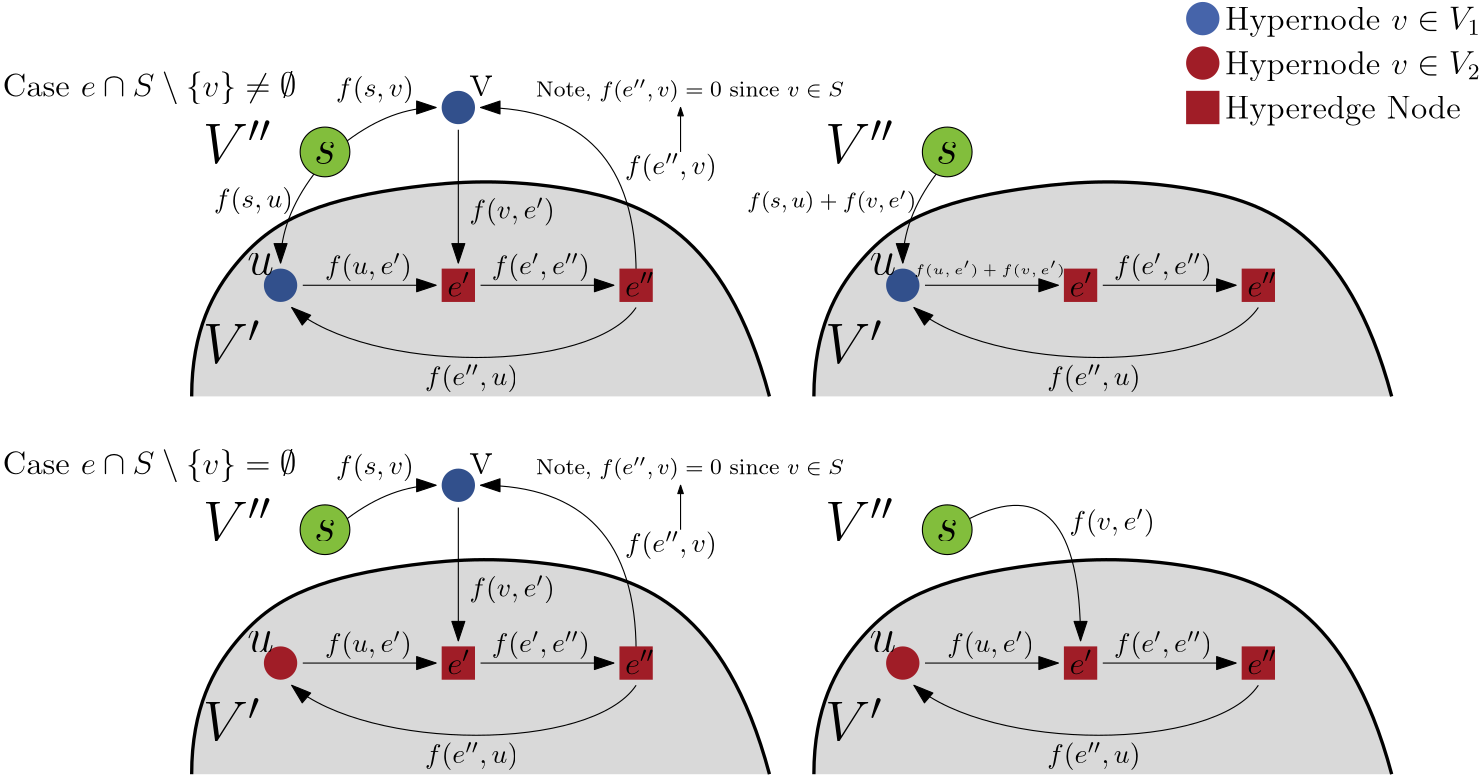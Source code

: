 <?xml version="1.0"?>
<!DOCTYPE ipe SYSTEM "ipe.dtd">
<ipe version="70107" creator="Ipe 7.1.10">
<info created="D:20171018175348" modified="D:20171019120037"/>
<ipestyle name="basic">
<symbol name="arrow/arc(spx)">
<path stroke="sym-stroke" fill="sym-stroke" pen="sym-pen">
0 0 m
-1 0.333 l
-1 -0.333 l
h
</path>
</symbol>
<symbol name="arrow/farc(spx)">
<path stroke="sym-stroke" fill="white" pen="sym-pen">
0 0 m
-1 0.333 l
-1 -0.333 l
h
</path>
</symbol>
<symbol name="arrow/ptarc(spx)">
<path stroke="sym-stroke" fill="sym-stroke" pen="sym-pen">
0 0 m
-1 0.333 l
-0.8 0 l
-1 -0.333 l
h
</path>
</symbol>
<symbol name="arrow/fptarc(spx)">
<path stroke="sym-stroke" fill="white" pen="sym-pen">
0 0 m
-1 0.333 l
-0.8 0 l
-1 -0.333 l
h
</path>
</symbol>
<symbol name="mark/circle(sx)" transformations="translations">
<path fill="sym-stroke">
0.6 0 0 0.6 0 0 e
0.4 0 0 0.4 0 0 e
</path>
</symbol>
<symbol name="mark/disk(sx)" transformations="translations">
<path fill="sym-stroke">
0.6 0 0 0.6 0 0 e
</path>
</symbol>
<symbol name="mark/fdisk(sfx)" transformations="translations">
<group>
<path fill="sym-fill">
0.5 0 0 0.5 0 0 e
</path>
<path fill="sym-stroke" fillrule="eofill">
0.6 0 0 0.6 0 0 e
0.4 0 0 0.4 0 0 e
</path>
</group>
</symbol>
<symbol name="mark/box(sx)" transformations="translations">
<path fill="sym-stroke" fillrule="eofill">
-0.6 -0.6 m
0.6 -0.6 l
0.6 0.6 l
-0.6 0.6 l
h
-0.4 -0.4 m
0.4 -0.4 l
0.4 0.4 l
-0.4 0.4 l
h
</path>
</symbol>
<symbol name="mark/square(sx)" transformations="translations">
<path fill="sym-stroke">
-0.6 -0.6 m
0.6 -0.6 l
0.6 0.6 l
-0.6 0.6 l
h
</path>
</symbol>
<symbol name="mark/fsquare(sfx)" transformations="translations">
<group>
<path fill="sym-fill">
-0.5 -0.5 m
0.5 -0.5 l
0.5 0.5 l
-0.5 0.5 l
h
</path>
<path fill="sym-stroke" fillrule="eofill">
-0.6 -0.6 m
0.6 -0.6 l
0.6 0.6 l
-0.6 0.6 l
h
-0.4 -0.4 m
0.4 -0.4 l
0.4 0.4 l
-0.4 0.4 l
h
</path>
</group>
</symbol>
<symbol name="mark/cross(sx)" transformations="translations">
<group>
<path fill="sym-stroke">
-0.43 -0.57 m
0.57 0.43 l
0.43 0.57 l
-0.57 -0.43 l
h
</path>
<path fill="sym-stroke">
-0.43 0.57 m
0.57 -0.43 l
0.43 -0.57 l
-0.57 0.43 l
h
</path>
</group>
</symbol>
<symbol name="arrow/fnormal(spx)">
<path stroke="sym-stroke" fill="white" pen="sym-pen">
0 0 m
-1 0.333 l
-1 -0.333 l
h
</path>
</symbol>
<symbol name="arrow/pointed(spx)">
<path stroke="sym-stroke" fill="sym-stroke" pen="sym-pen">
0 0 m
-1 0.333 l
-0.8 0 l
-1 -0.333 l
h
</path>
</symbol>
<symbol name="arrow/fpointed(spx)">
<path stroke="sym-stroke" fill="white" pen="sym-pen">
0 0 m
-1 0.333 l
-0.8 0 l
-1 -0.333 l
h
</path>
</symbol>
<symbol name="arrow/linear(spx)">
<path stroke="sym-stroke" pen="sym-pen">
-1 0.333 m
0 0 l
-1 -0.333 l
</path>
</symbol>
<symbol name="arrow/fdouble(spx)">
<path stroke="sym-stroke" fill="white" pen="sym-pen">
0 0 m
-1 0.333 l
-1 -0.333 l
h
-1 0 m
-2 0.333 l
-2 -0.333 l
h
</path>
</symbol>
<symbol name="arrow/double(spx)">
<path stroke="sym-stroke" fill="sym-stroke" pen="sym-pen">
0 0 m
-1 0.333 l
-1 -0.333 l
h
-1 0 m
-2 0.333 l
-2 -0.333 l
h
</path>
</symbol>
<pen name="heavier" value="0.8"/>
<pen name="fat" value="1.2"/>
<pen name="ultrafat" value="2"/>
<symbolsize name="large" value="5"/>
<symbolsize name="small" value="2"/>
<symbolsize name="tiny" value="1.1"/>
<arrowsize name="large" value="10"/>
<arrowsize name="small" value="5"/>
<arrowsize name="tiny" value="3"/>
<color name="red" value="1 0 0"/>
<color name="green" value="0 1 0"/>
<color name="blue" value="0 0 1"/>
<color name="yellow" value="1 1 0"/>
<color name="orange" value="1 0.647 0"/>
<color name="gold" value="1 0.843 0"/>
<color name="purple" value="0.627 0.125 0.941"/>
<color name="gray" value="0.745"/>
<color name="brown" value="0.647 0.165 0.165"/>
<color name="navy" value="0 0 0.502"/>
<color name="pink" value="1 0.753 0.796"/>
<color name="seagreen" value="0.18 0.545 0.341"/>
<color name="turquoise" value="0.251 0.878 0.816"/>
<color name="violet" value="0.933 0.51 0.933"/>
<color name="darkblue" value="0 0 0.545"/>
<color name="darkcyan" value="0 0.545 0.545"/>
<color name="darkgray" value="0.663"/>
<color name="darkgreen" value="0 0.392 0"/>
<color name="darkmagenta" value="0.545 0 0.545"/>
<color name="darkorange" value="1 0.549 0"/>
<color name="darkred" value="0.545 0 0"/>
<color name="lightblue" value="0.678 0.847 0.902"/>
<color name="lightcyan" value="0.878 1 1"/>
<color name="lightgray" value="0.827"/>
<color name="lightgreen" value="0.565 0.933 0.565"/>
<color name="lightyellow" value="1 1 0.878"/>
<dashstyle name="dashed" value="[4] 0"/>
<dashstyle name="dotted" value="[1 3] 0"/>
<dashstyle name="dash dotted" value="[4 2 1 2] 0"/>
<dashstyle name="dash dot dotted" value="[4 2 1 2 1 2] 0"/>
<textsize name="large" value="\large"/>
<textsize name="Large" value="\Large"/>
<textsize name="LARGE" value="\LARGE"/>
<textsize name="huge" value="\huge"/>
<textsize name="Huge" value="\Huge"/>
<textsize name="small" value="\small"/>
<textsize name="footnote" value="\footnotesize"/>
<textsize name="tiny" value="\tiny"/>
<textstyle name="center" begin="\begin{center}" end="\end{center}"/>
<textstyle name="itemize" begin="\begin{itemize}" end="\end{itemize}"/>
<textstyle name="item" begin="\begin{itemize}\item{}" end="\end{itemize}"/>
<gridsize name="4 pts" value="4"/>
<gridsize name="8 pts (~3 mm)" value="8"/>
<gridsize name="16 pts (~6 mm)" value="16"/>
<gridsize name="32 pts (~12 mm)" value="32"/>
<gridsize name="10 pts (~3.5 mm)" value="10"/>
<gridsize name="20 pts (~7 mm)" value="20"/>
<gridsize name="14 pts (~5 mm)" value="14"/>
<gridsize name="28 pts (~10 mm)" value="28"/>
<gridsize name="56 pts (~20 mm)" value="56"/>
<anglesize name="90 deg" value="90"/>
<anglesize name="60 deg" value="60"/>
<anglesize name="45 deg" value="45"/>
<anglesize name="30 deg" value="30"/>
<anglesize name="22.5 deg" value="22.5"/>
<opacity name="10%" value="0.1"/>
<opacity name="30%" value="0.3"/>
<opacity name="50%" value="0.5"/>
<opacity name="75%" value="0.75"/>
<tiling name="falling" angle="-60" step="4" width="1"/>
<tiling name="rising" angle="30" step="4" width="1"/>
</ipestyle>
<ipestyle name="transparency">
<opacity name="10%" value="0.1"/>
<opacity name="50%" value="0.5"/>
<opacity name="75%" value="0.75"/>
<opacity name="25%" value="0.25"/>
</ipestyle>
<ipestyle name="bigpaper">
<layout paper="10000 6000" origin="0 0" frame="10000 6000"/>
<titlestyle pos="10 10" size="LARGE" color="title"  valign="baseline"/>
</ipestyle>
<ipestyle name="kitcolors">
<color name="KITwhite" value="1"/>
<color name="KITblack" value="0"/>
<color name="KITblack70" value="0.3"/>
<color name="KITblack50" value="0.5"/>
<color name="KITblack30" value="0.7"/>
<color name="KITblack15" value="0.85"/>
<color name="KITgreen" value="0 0.588 0.509"/>
<color name="KITgreen70" value="0.3 0.711 0.656"/>
<color name="KITgreen50" value="0.5 0.794 0.754"/>
<color name="KITgreen30" value="0.7 0.876 0.852"/>
<color name="KITgreen15" value="0.85 0.938 0.926"/>
<color name="KITblue" value="0.274 0.392 0.666"/>
<color name="KITblue70" value="0.492 0.574 0.766"/>
<color name="KITblue50" value="0.637 0.696 0.833"/>
<color name="KITblue30" value="0.782 0.817 0.9"/>
<color name="KITblue15" value="0.891 0.908 0.95"/>
<color name="KITred" value="0.627 0.117 0.156"/>
<color name="KITred70" value="0.739 0.382 0.409"/>
<color name="KITred50" value="0.813 0.558 0.578"/>
<color name="KITred30" value="0.888 0.735 0.747"/>
<color name="KITred15" value="0.944 0.867 0.873"/>
<color name="KITpalegreen" value="0.509 0.745 0.235"/>
<color name="KITpalegreen70" value="0.656 0.821 0.464"/>
<color name="KITpalegreen50" value="0.754 0.872 0.617"/>
<color name="KITpalegreen30" value="0.852 0.923 0.77"/>
<color name="KITpalegreen15" value="0.926 0.961 0.885"/>
<color name="KITyellow" value="0.98 0.901 0.078"/>
<color name="KITyellow70" value="0.986 0.931 0.354"/>
<color name="KITyellow50" value="0.99 0.95 0.539"/>
<color name="KITyellow30" value="0.994 0.97 0.723"/>
<color name="KITyellow15" value="0.997 0.985 0.861"/>
<color name="KITorange" value="0.862 0.627 0.117"/>
<color name="KITorange70" value="0.903 0.739 0.382"/>
<color name="KITorange50" value="0.931 0.813 0.558"/>
<color name="KITorange30" value="0.958 0.888 0.735"/>
<color name="KITorange15" value="0.979 0.944 0.867"/>
<color name="KITbrown" value="0.627 0.509 0.196"/>
<color name="KITbrown70" value="0.739 0.656 0.437"/>
<color name="KITbrown50" value="0.813 0.754 0.598"/>
<color name="KITbrown30" value="0.888 0.852 0.758"/>
<color name="KITbrown15" value="0.944 0.926 0.879"/>
<color name="KITlilac" value="0.627 0 0.47"/>
<color name="KITlilac70" value="0.739 0.3 0.629"/>
<color name="KITlilac50" value="0.813 0.5 0.735"/>
<color name="KITlilac30" value="0.888 0.7 0.841"/>
<color name="KITlilac15" value="0.944 0.85 0.92"/>
<color name="KITcyanblue" value="0.313 0.666 0.901"/>
<color name="KITcyanblue70" value="0.519 0.766 0.931"/>
<color name="KITcyanblue50" value="0.656 0.833 0.95"/>
<color name="KITcyanblue30" value="0.794 0.9 0.97"/>
<color name="KITcyanblue15" value="0.897 0.95 0.985"/>
<color name="KITseablue" value="0.196 0.313 0.549"/>
<color name="KITseablue70" value="0.437 0.519 0.684"/>
<color name="KITseablue50" value="0.598 0.656 0.774"/>
<color name="KITseablue30" value="0.758 0.794 0.864"/>
<color name="KITseablue15" value="0.879 0.897 0.932"/>
</ipestyle>
<page>
<layer name="alpha"/>
<view layers="alpha" active="alpha"/>
<path layer="alpha" stroke="KITblack" fill="KITblack15" pen="fat">
544 728 m
544 752
560 780
584 796
620 804
676 808
736 788
752 728 c
</path>
<use name="mark/disk(sx)" pos="576 768" size="normal" stroke="black"/>
<use name="mark/disk(sx)" pos="576 768" size="10" stroke="KITseablue"/>
<use matrix="1 0 0 1 64 64" name="mark/disk(sx)" pos="576 768" size="10" stroke="KITseablue"/>
<use name="mark/square(sx)" pos="640 768" size="10" stroke="KITred"/>
<path stroke="KITblack" rarrow="normal/normal">
640 776 m
640 824 l
</path>
<path stroke="KITblack" rarrow="normal/normal">
648 832 m
704 832
704 772 c
</path>
<use matrix="1 0 0 1 64 0" name="mark/square(sx)" pos="640 768" size="10" stroke="KITred"/>
<path stroke="KITblack" rarrow="normal/normal">
632 768 m
584 768 l
</path>
<path stroke="KITblack" rarrow="normal/normal">
580 760 m
608 736
688 736
704 760 c
</path>
<text matrix="1 0 0 1 0 -8" transformations="translations" pos="644 844" stroke="KITblack" type="label" width="8.345" height="7.411" depth="0" valign="baseline" size="LARGE">$$v$$</text>
<text matrix="1 0 0 1 -80 -72" transformations="translations" pos="644 844" stroke="KITblack" type="label" width="9.594" height="7.412" depth="0" valign="baseline" size="LARGE">$u$</text>
<path stroke="KITblack" rarrow="normal/normal">
696 768 m
648 768 l
</path>
<path stroke="KITblack" fill="KITpalegreen">
8.94427 0 0 8.94427 592 816 e
</path>
<text matrix="1 0 0 1 -56 -32" transformations="translations" pos="644 844" stroke="KITblack" type="label" width="7.94" height="7.412" depth="0" valign="baseline" size="LARGE">$s$</text>
<path stroke="KITblack" rarrow="normal/normal">
576 776 m
576 792
588 808 c
</path>
<path stroke="KITblack" rarrow="normal/normal">
632 832 m
616 832
600 820 c
</path>
<text matrix="1 0 0 1 -8 -80" transformations="translations" pos="644 844" stroke="KITblack" type="label" width="8.221" height="8.766" depth="0" valign="baseline" size="large">$e&apos;$</text>
<text matrix="1 0 0 1 56 -80" transformations="translations" pos="644 844" stroke="KITblack" type="label" width="10.517" height="8.766" depth="0" valign="baseline" size="large">$e&apos;&apos;$</text>
<text matrix="1 0 0 1 -60 -52" transformations="translations" pos="608 792" stroke="KITblack" type="label" width="20.734" height="15.468" depth="0" valign="baseline" size="huge">$V&apos;$</text>
<text matrix="1 0 0 1 -60 20" transformations="translations" pos="608 792" stroke="KITblack" type="label" width="24.679" height="15.468" depth="0" valign="baseline" size="huge">$V&apos;&apos;$</text>
<text matrix="1 0 0 1 0 -4" transformations="translations" pos="644 796" stroke="KITblack" type="label" width="30.747" height="7.49" depth="2.49" valign="baseline">$f(v,e&apos;)$</text>
<text matrix="1 0 0 1 8 -24" transformations="translations" pos="644 796" stroke="KITblack" type="label" width="35.291" height="7.49" depth="2.49" valign="baseline">$f(e&apos;,e&apos;&apos;)$</text>
<text matrix="1 0 0 1 56 12" transformations="translations" pos="644 796" stroke="KITblack" type="label" width="33.044" height="7.49" depth="2.49" valign="baseline">$f(e&apos;&apos;,v)$</text>
<text matrix="1 0 0 1 -16 -64" transformations="translations" pos="644 796" stroke="KITblack" type="label" width="33.561" height="7.49" depth="2.49" valign="baseline">$f(e&apos;&apos;,u)$</text>
<text matrix="1 0 0 1 -52 -24" transformations="translations" pos="644 796" stroke="KITblack" type="label" width="31.264" height="7.49" depth="2.49" valign="baseline">$f(u,e&apos;)$</text>
<path stroke="KITblack" fill="KITblack15" pen="fat">
768 728 m
768 752
784 780
808 796
844 804
900 808
960 788
976 728 c
</path>
<use matrix="1 0 0 1 224 0" name="mark/disk(sx)" pos="576 768" size="normal" stroke="black"/>
<use matrix="1 0 0 1 224 0" name="mark/disk(sx)" pos="576 768" size="10" stroke="KITseablue"/>
<use matrix="1 0 0 1 288 0" name="mark/square(sx)" pos="640 768" size="10" stroke="KITred"/>
<path matrix="1 0 0 1 224 0" stroke="KITblack" rarrow="normal/normal">
632 768 m
584 768 l
</path>
<path matrix="1 0 0 1 224 0" stroke="KITblack" rarrow="normal/normal">
580 760 m
608 736
688 736
704 760 c
</path>
<text matrix="1 0 0 1 144 -72" transformations="translations" pos="644 844" stroke="KITblack" type="label" width="9.594" height="7.412" depth="0" valign="baseline" size="LARGE">$u$</text>
<path matrix="1 0 0 1 224 0" stroke="KITblack" rarrow="normal/normal">
696 768 m
648 768 l
</path>
<path matrix="1 0 0 1 224 0" stroke="KITblack" fill="KITpalegreen">
8.94427 0 0 8.94427 592 816 e
</path>
<text matrix="1 0 0 1 168 -32" transformations="translations" pos="644 844" stroke="KITblack" type="label" width="7.94" height="7.412" depth="0" valign="baseline" size="LARGE">$s$</text>
<path matrix="1 0 0 1 224 0" stroke="KITblack" rarrow="normal/normal">
576 776 m
576 792
588 808 c
</path>
<text matrix="1 0 0 1 280 -80" transformations="translations" pos="644 844" stroke="KITblack" type="label" width="10.517" height="8.766" depth="0" valign="baseline" size="large">$e&apos;&apos;$</text>
<text matrix="1 0 0 1 164 -52" transformations="translations" pos="608 792" stroke="KITblack" type="label" width="20.734" height="15.468" depth="0" valign="baseline" size="huge">$V&apos;$</text>
<text matrix="1 0 0 1 164 20" transformations="translations" pos="608 792" stroke="KITblack" type="label" width="24.679" height="15.468" depth="0" valign="baseline" size="huge">$V&apos;&apos;$</text>
<text matrix="1 0 0 1 232 -24" transformations="translations" pos="644 796" stroke="KITblack" type="label" width="35.291" height="7.49" depth="2.49" valign="baseline">$f(e&apos;,e&apos;&apos;)$</text>
<text matrix="1 0 0 1 208 -64" transformations="translations" pos="644 796" stroke="KITblack" type="label" width="33.561" height="7.49" depth="2.49" valign="baseline">$f(e&apos;&apos;,u)$</text>
<text matrix="1 0 0 1 160 -24" transformations="translations" pos="644 796" stroke="KITblack" type="label" width="54.299" height="4.783" depth="1.24" valign="baseline" size="tiny">$f(u,e&apos;) + f(v,e&apos;)$</text>
<text matrix="1 0 0 1 -72 -44" transformations="translations" pos="548 880" stroke="KITblack" type="label" width="105.692" height="8.965" depth="2.99" valign="baseline" size="large">Case $e \cap S \setminus \{v\} \neq \emptyset$</text>
<path matrix="1 0 0 1 0 -136" stroke="KITblack" fill="KITblack15" pen="fat">
544 728 m
544 752
560 780
584 796
620 804
676 808
736 788
752 728 c
</path>
<use matrix="1 0 0 1 0 -136" name="mark/disk(sx)" pos="576 768" size="normal" stroke="black"/>
<use matrix="1 0 0 1 0 -136" name="mark/disk(sx)" pos="576 768" size="10" stroke="KITred"/>
<use matrix="1 0 0 1 64 -72" name="mark/disk(sx)" pos="576 768" size="10" stroke="KITseablue"/>
<use matrix="1 0 0 1 0 -136" name="mark/square(sx)" pos="640 768" size="10" stroke="KITred"/>
<path matrix="1 0 0 1 0 -136" stroke="KITblack" rarrow="normal/normal">
640 776 m
640 824 l
</path>
<path matrix="1 0 0 1 0 -136" stroke="KITblack" rarrow="normal/normal">
648 832 m
704 832
704 772 c
</path>
<use matrix="1 0 0 1 64 -136" name="mark/square(sx)" pos="640 768" size="10" stroke="KITred"/>
<path matrix="1 0 0 1 0 -136" stroke="KITblack" rarrow="normal/normal">
632 768 m
584 768 l
</path>
<path matrix="1 0 0 1 0 -136" stroke="KITblack" rarrow="normal/normal">
580 760 m
608 736
688 736
704 760 c
</path>
<text matrix="1 0 0 1 0 -144" transformations="translations" pos="644 844" stroke="KITblack" type="label" width="8.345" height="7.411" depth="0" valign="baseline" size="LARGE">$$v$$</text>
<text matrix="1 0 0 1 -80 -208" transformations="translations" pos="644 844" stroke="KITblack" type="label" width="9.594" height="7.412" depth="0" valign="baseline" size="LARGE">$u$</text>
<path matrix="1 0 0 1 0 -136" stroke="KITblack" rarrow="normal/normal">
696 768 m
648 768 l
</path>
<path matrix="1 0 0 1 0 -136" stroke="KITblack" fill="KITpalegreen">
8.94427 0 0 8.94427 592 816 e
</path>
<text matrix="1 0 0 1 -56 -168" transformations="translations" pos="644 844" stroke="KITblack" type="label" width="7.94" height="7.412" depth="0" valign="baseline" size="LARGE">$s$</text>
<path matrix="1 0 0 1 0 -136" stroke="KITblack" rarrow="normal/normal">
632 832 m
616 832
600 820 c
</path>
<text matrix="1 0 0 1 -8 -216" transformations="translations" pos="644 844" stroke="KITblack" type="label" width="8.221" height="8.766" depth="0" valign="baseline" size="large">$e&apos;$</text>
<text matrix="1 0 0 1 56 -216" transformations="translations" pos="644 844" stroke="KITblack" type="label" width="10.517" height="8.766" depth="0" valign="baseline" size="large">$e&apos;&apos;$</text>
<text matrix="1 0 0 1 -60 -188" transformations="translations" pos="608 792" stroke="KITblack" type="label" width="20.734" height="15.468" depth="0" valign="baseline" size="huge">$V&apos;$</text>
<text matrix="1 0 0 1 -60 -116" transformations="translations" pos="608 792" stroke="KITblack" type="label" width="24.679" height="15.468" depth="0" valign="baseline" size="huge">$V&apos;&apos;$</text>
<text matrix="1 0 0 1 0 -140" transformations="translations" pos="644 796" stroke="KITblack" type="label" width="30.747" height="7.49" depth="2.49" valign="baseline">$f(v,e&apos;)$</text>
<text matrix="1 0 0 1 8 -160" transformations="translations" pos="644 796" stroke="KITblack" type="label" width="35.291" height="7.49" depth="2.49" valign="baseline">$f(e&apos;,e&apos;&apos;)$</text>
<text matrix="1 0 0 1 56 -124" transformations="translations" pos="644 796" stroke="KITblack" type="label" width="33.044" height="7.49" depth="2.49" valign="baseline">$f(e&apos;&apos;,v)$</text>
<text matrix="1 0 0 1 -16 -200" transformations="translations" pos="644 796" stroke="KITblack" type="label" width="33.561" height="7.49" depth="2.49" valign="baseline">$f(e&apos;&apos;,u)$</text>
<text matrix="1 0 0 1 -52 -160" transformations="translations" pos="644 796" stroke="KITblack" type="label" width="31.264" height="7.49" depth="2.49" valign="baseline">$f(u,e&apos;)$</text>
<path matrix="1 0 0 1 224 -136" stroke="KITblack" fill="KITblack15" pen="fat">
544 728 m
544 752
560 780
584 796
620 804
676 808
736 788
752 728 c
</path>
<use matrix="1 0 0 1 224 -136" name="mark/disk(sx)" pos="576 768" size="normal" stroke="black"/>
<use matrix="1 0 0 1 224 -136" name="mark/disk(sx)" pos="576 768" size="10" stroke="KITred"/>
<use matrix="1 0 0 1 224 -136" name="mark/square(sx)" pos="640 768" size="10" stroke="KITred"/>
<use matrix="1 0 0 1 288 -136" name="mark/square(sx)" pos="640 768" size="10" stroke="KITred"/>
<path matrix="1 0 0 1 224 -136" stroke="KITblack" rarrow="normal/normal">
632 768 m
584 768 l
</path>
<path matrix="1 0 0 1 224 -136" stroke="KITblack" rarrow="normal/normal">
580 760 m
608 736
688 736
704 760 c
</path>
<text matrix="1 0 0 1 144 -208" transformations="translations" pos="644 844" stroke="KITblack" type="label" width="9.594" height="7.412" depth="0" valign="baseline" size="LARGE">$u$</text>
<path matrix="1 0 0 1 224 -136" stroke="KITblack" rarrow="normal/normal">
696 768 m
648 768 l
</path>
<path matrix="1 0 0 1 224 -136" stroke="KITblack" fill="KITpalegreen">
8.94427 0 0 8.94427 592 816 e
</path>
<text matrix="1 0 0 1 168 -168" transformations="translations" pos="644 844" stroke="KITblack" type="label" width="7.94" height="7.412" depth="0" valign="baseline" size="LARGE">$s$</text>
<path stroke="KITblack" rarrow="normal/normal">
864 640 m
864 704
824 684 c
</path>
<text matrix="1 0 0 1 216 -216" transformations="translations" pos="644 844" stroke="KITblack" type="label" width="8.221" height="8.766" depth="0" valign="baseline" size="large">$e&apos;$</text>
<text matrix="1 0 0 1 280 -216" transformations="translations" pos="644 844" stroke="KITblack" type="label" width="10.517" height="8.766" depth="0" valign="baseline" size="large">$e&apos;&apos;$</text>
<text matrix="1 0 0 1 164 -188" transformations="translations" pos="608 792" stroke="KITblack" type="label" width="20.734" height="15.468" depth="0" valign="baseline" size="huge">$V&apos;$</text>
<text matrix="1 0 0 1 164 -116" transformations="translations" pos="608 792" stroke="KITblack" type="label" width="24.679" height="15.468" depth="0" valign="baseline" size="huge">$V&apos;&apos;$</text>
<text matrix="1 0 0 1 232 -160" transformations="translations" pos="644 796" stroke="KITblack" type="label" width="35.291" height="7.49" depth="2.49" valign="baseline">$f(e&apos;,e&apos;&apos;)$</text>
<text matrix="1 0 0 1 208 -200" transformations="translations" pos="644 796" stroke="KITblack" type="label" width="33.561" height="7.49" depth="2.49" valign="baseline">$f(e&apos;&apos;,u)$</text>
<text matrix="1 0 0 1 172 -160" transformations="translations" pos="644 796" stroke="KITblack" type="label" width="31.264" height="7.49" depth="2.49" valign="baseline">$f(u,e&apos;)$</text>
<use matrix="1 0 0 1 332 80" name="mark/disk(sx)" pos="576 768" size="10" stroke="KITred"/>
<use matrix="1 0 0 1 332 96" name="mark/disk(sx)" pos="576 768" size="10" stroke="KITblue"/>
<text matrix="1 0 0 1 20 12" transformations="translations" pos="896 848" stroke="KITblack" type="label" width="92.083" height="8.307" depth="2.32" valign="baseline" size="large">Hypernode $v \in V_1$</text>
<text matrix="1 0 0 1 20 -4" transformations="translations" pos="896 848" stroke="KITblack" type="label" width="92.083" height="8.307" depth="2.32" valign="baseline" size="large">Hypernode $v \in V_2$</text>
<text matrix="1 0 0 1 -72 -180" transformations="translations" pos="548 880" stroke="KITblack" type="label" width="105.692" height="8.965" depth="2.99" valign="baseline" size="large">Case $e \cap S \setminus \{v\} = \emptyset$</text>
<use matrix="1 0 0 1 224 0" name="mark/square(sx)" pos="640 768" size="10" stroke="KITred"/>
<use matrix="1 0 0 1 268 64" name="mark/square(sx)" pos="640 768" size="10" stroke="KITred"/>
<text matrix="1 0 0 1 216 -80" transformations="translations" pos="644 844" stroke="KITblack" type="label" width="8.221" height="8.766" depth="0" valign="baseline" size="large">$e&apos;$</text>
<text matrix="1 0 0 1 20 -20" transformations="translations" pos="896 848" stroke="KITblack" type="label" width="84.86" height="8.307" depth="2.32" valign="baseline" size="large">Hyperedge Node</text>
<text matrix="1 0 0 1 -48 -96" transformations="translations" pos="644 796" stroke="KITblack" type="label" width="27.983" height="7.473" depth="2.49" valign="baseline">$f(s,v)$</text>
<text matrix="1 0 0 1 -92 0" transformations="translations" pos="644 796" stroke="KITblack" type="label" width="28.5" height="7.473" depth="2.49" valign="baseline">$f(s,u)$</text>
<text matrix="1 0 0 1 -48 40" transformations="translations" pos="644 796" stroke="KITblack" type="label" width="27.983" height="7.473" depth="2.49" valign="baseline">$f(s,v)$</text>
<text matrix="1 0 0 1 100 0" transformations="translations" pos="644 796" stroke="KITblack" type="label" width="60.785" height="6.136" depth="1.99" valign="baseline" size="footnote">$f(s,u) + f(v,e&apos;)$</text>
<text matrix="1 0 0 1 216 -116" transformations="translations" pos="644 796" stroke="KITblack" type="label" width="30.747" height="7.49" depth="2.49" valign="baseline">$f(v,e&apos;)$</text>
<text matrix="1 0 0 1 -28 4" transformations="translations" pos="696 832" stroke="black" type="label" width="110.766" height="6.136" depth="1.99" valign="baseline" size="footnote">Note, $f(e&apos;&apos;,v) = 0$ since $v \in S$</text>
<path stroke="black" rarrow="normal/tiny">
720 832 m
720 816 l
</path>
<path matrix="1 0 0 1 0 -136" stroke="black" rarrow="normal/tiny">
720 832 m
720 816 l
</path>
<text matrix="1 0 0 1 -28 -132" transformations="translations" pos="696 832" stroke="black" type="label" width="110.766" height="6.136" depth="1.99" valign="baseline" size="footnote">Note, $f(e&apos;&apos;,v) = 0$ since $v \in S$</text>
</page>
</ipe>
